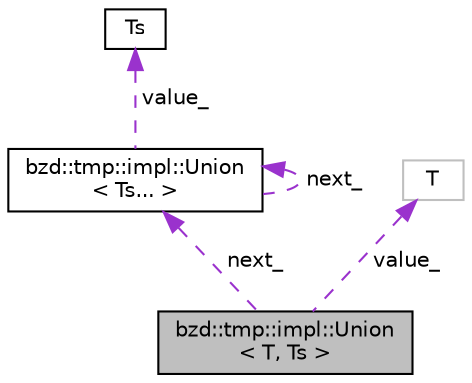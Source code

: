 digraph "bzd::tmp::impl::Union&lt; T, Ts &gt;"
{
  edge [fontname="Helvetica",fontsize="10",labelfontname="Helvetica",labelfontsize="10"];
  node [fontname="Helvetica",fontsize="10",shape=record];
  Node1 [label="bzd::tmp::impl::Union\l\< T, Ts \>",height=0.2,width=0.4,color="black", fillcolor="grey75", style="filled", fontcolor="black"];
  Node2 -> Node1 [dir="back",color="darkorchid3",fontsize="10",style="dashed",label=" next_" ,fontname="Helvetica"];
  Node2 [label="bzd::tmp::impl::Union\l\< Ts... \>",height=0.2,width=0.4,color="black", fillcolor="white", style="filled",URL="$unionbzd_1_1tmp_1_1impl_1_1Union.html"];
  Node2 -> Node2 [dir="back",color="darkorchid3",fontsize="10",style="dashed",label=" next_" ,fontname="Helvetica"];
  Node3 -> Node2 [dir="back",color="darkorchid3",fontsize="10",style="dashed",label=" value_" ,fontname="Helvetica"];
  Node3 [label="Ts",height=0.2,width=0.4,color="black", fillcolor="white", style="filled",URL="$classTs.html"];
  Node4 -> Node1 [dir="back",color="darkorchid3",fontsize="10",style="dashed",label=" value_" ,fontname="Helvetica"];
  Node4 [label="T",height=0.2,width=0.4,color="grey75", fillcolor="white", style="filled"];
}
